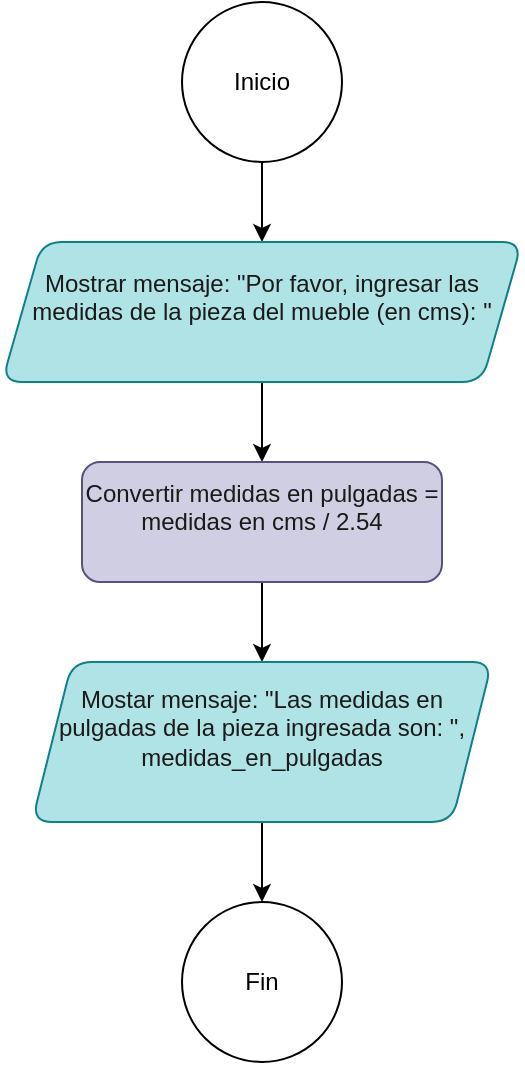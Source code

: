 <mxfile version="25.0.3">
  <diagram name="Página-1" id="TobdI36xzcdZ2-kMD8Hu">
    <mxGraphModel dx="794" dy="412" grid="1" gridSize="10" guides="1" tooltips="1" connect="1" arrows="1" fold="1" page="1" pageScale="1" pageWidth="827" pageHeight="1169" math="0" shadow="0">
      <root>
        <mxCell id="0" />
        <mxCell id="1" parent="0" />
        <mxCell id="e4MjV1icliPvsEqQnidq-3" value="" style="edgeStyle=orthogonalEdgeStyle;rounded=0;orthogonalLoop=1;jettySize=auto;html=1;" edge="1" parent="1" source="e4MjV1icliPvsEqQnidq-1" target="e4MjV1icliPvsEqQnidq-2">
          <mxGeometry relative="1" as="geometry" />
        </mxCell>
        <mxCell id="e4MjV1icliPvsEqQnidq-1" value="Inicio" style="ellipse;whiteSpace=wrap;html=1;aspect=fixed;" vertex="1" parent="1">
          <mxGeometry x="250" y="40" width="80" height="80" as="geometry" />
        </mxCell>
        <mxCell id="e4MjV1icliPvsEqQnidq-5" value="" style="edgeStyle=orthogonalEdgeStyle;rounded=0;orthogonalLoop=1;jettySize=auto;html=1;" edge="1" parent="1" source="e4MjV1icliPvsEqQnidq-2" target="e4MjV1icliPvsEqQnidq-4">
          <mxGeometry relative="1" as="geometry" />
        </mxCell>
        <mxCell id="e4MjV1icliPvsEqQnidq-2" value="&#xa;&lt;span style=&quot;background-color: transparent; color: rgb(26, 26, 26);&quot;&gt;Mostrar mensaje: &quot;Por favor, ingresar las medidas de la pieza del mueble (en cms): &quot;&lt;/span&gt;&#xa;&#xa;" style="shape=parallelogram;perimeter=parallelogramPerimeter;whiteSpace=wrap;html=1;fixedSize=1;rounded=1;fillColor=#b0e3e6;strokeColor=#0e8088;" vertex="1" parent="1">
          <mxGeometry x="160" y="160" width="260" height="70" as="geometry" />
        </mxCell>
        <mxCell id="e4MjV1icliPvsEqQnidq-7" value="" style="edgeStyle=orthogonalEdgeStyle;rounded=0;orthogonalLoop=1;jettySize=auto;html=1;" edge="1" parent="1" source="e4MjV1icliPvsEqQnidq-4" target="e4MjV1icliPvsEqQnidq-6">
          <mxGeometry relative="1" as="geometry" />
        </mxCell>
        <mxCell id="e4MjV1icliPvsEqQnidq-4" value="&#xa;&lt;span style=&quot;background-color: transparent; color: rgb(26, 26, 26);&quot;&gt;Convertir medidas en pulgadas = medidas en cms / 2.54&lt;/span&gt;&#xa;&#xa;" style="rounded=1;whiteSpace=wrap;html=1;fillColor=#d0cee2;strokeColor=#56517e;" vertex="1" parent="1">
          <mxGeometry x="200" y="270" width="180" height="60" as="geometry" />
        </mxCell>
        <mxCell id="e4MjV1icliPvsEqQnidq-9" value="" style="edgeStyle=orthogonalEdgeStyle;rounded=0;orthogonalLoop=1;jettySize=auto;html=1;" edge="1" parent="1" source="e4MjV1icliPvsEqQnidq-6" target="e4MjV1icliPvsEqQnidq-8">
          <mxGeometry relative="1" as="geometry" />
        </mxCell>
        <mxCell id="e4MjV1icliPvsEqQnidq-6" value="&#xa;&lt;span style=&quot;background-color: transparent; color: rgb(26, 26, 26);&quot;&gt;Mostar mensaje: &quot;Las medidas en pulgadas de la pieza ingresada son: &quot;, medidas_en_pulgadas&lt;/span&gt;&#xa;&#xa;" style="shape=parallelogram;perimeter=parallelogramPerimeter;whiteSpace=wrap;html=1;fixedSize=1;rounded=1;fillColor=#b0e3e6;strokeColor=#0e8088;" vertex="1" parent="1">
          <mxGeometry x="175" y="370" width="230" height="80" as="geometry" />
        </mxCell>
        <mxCell id="e4MjV1icliPvsEqQnidq-8" value="Fin" style="ellipse;whiteSpace=wrap;html=1;rounded=1;" vertex="1" parent="1">
          <mxGeometry x="250" y="490" width="80" height="80" as="geometry" />
        </mxCell>
      </root>
    </mxGraphModel>
  </diagram>
</mxfile>
